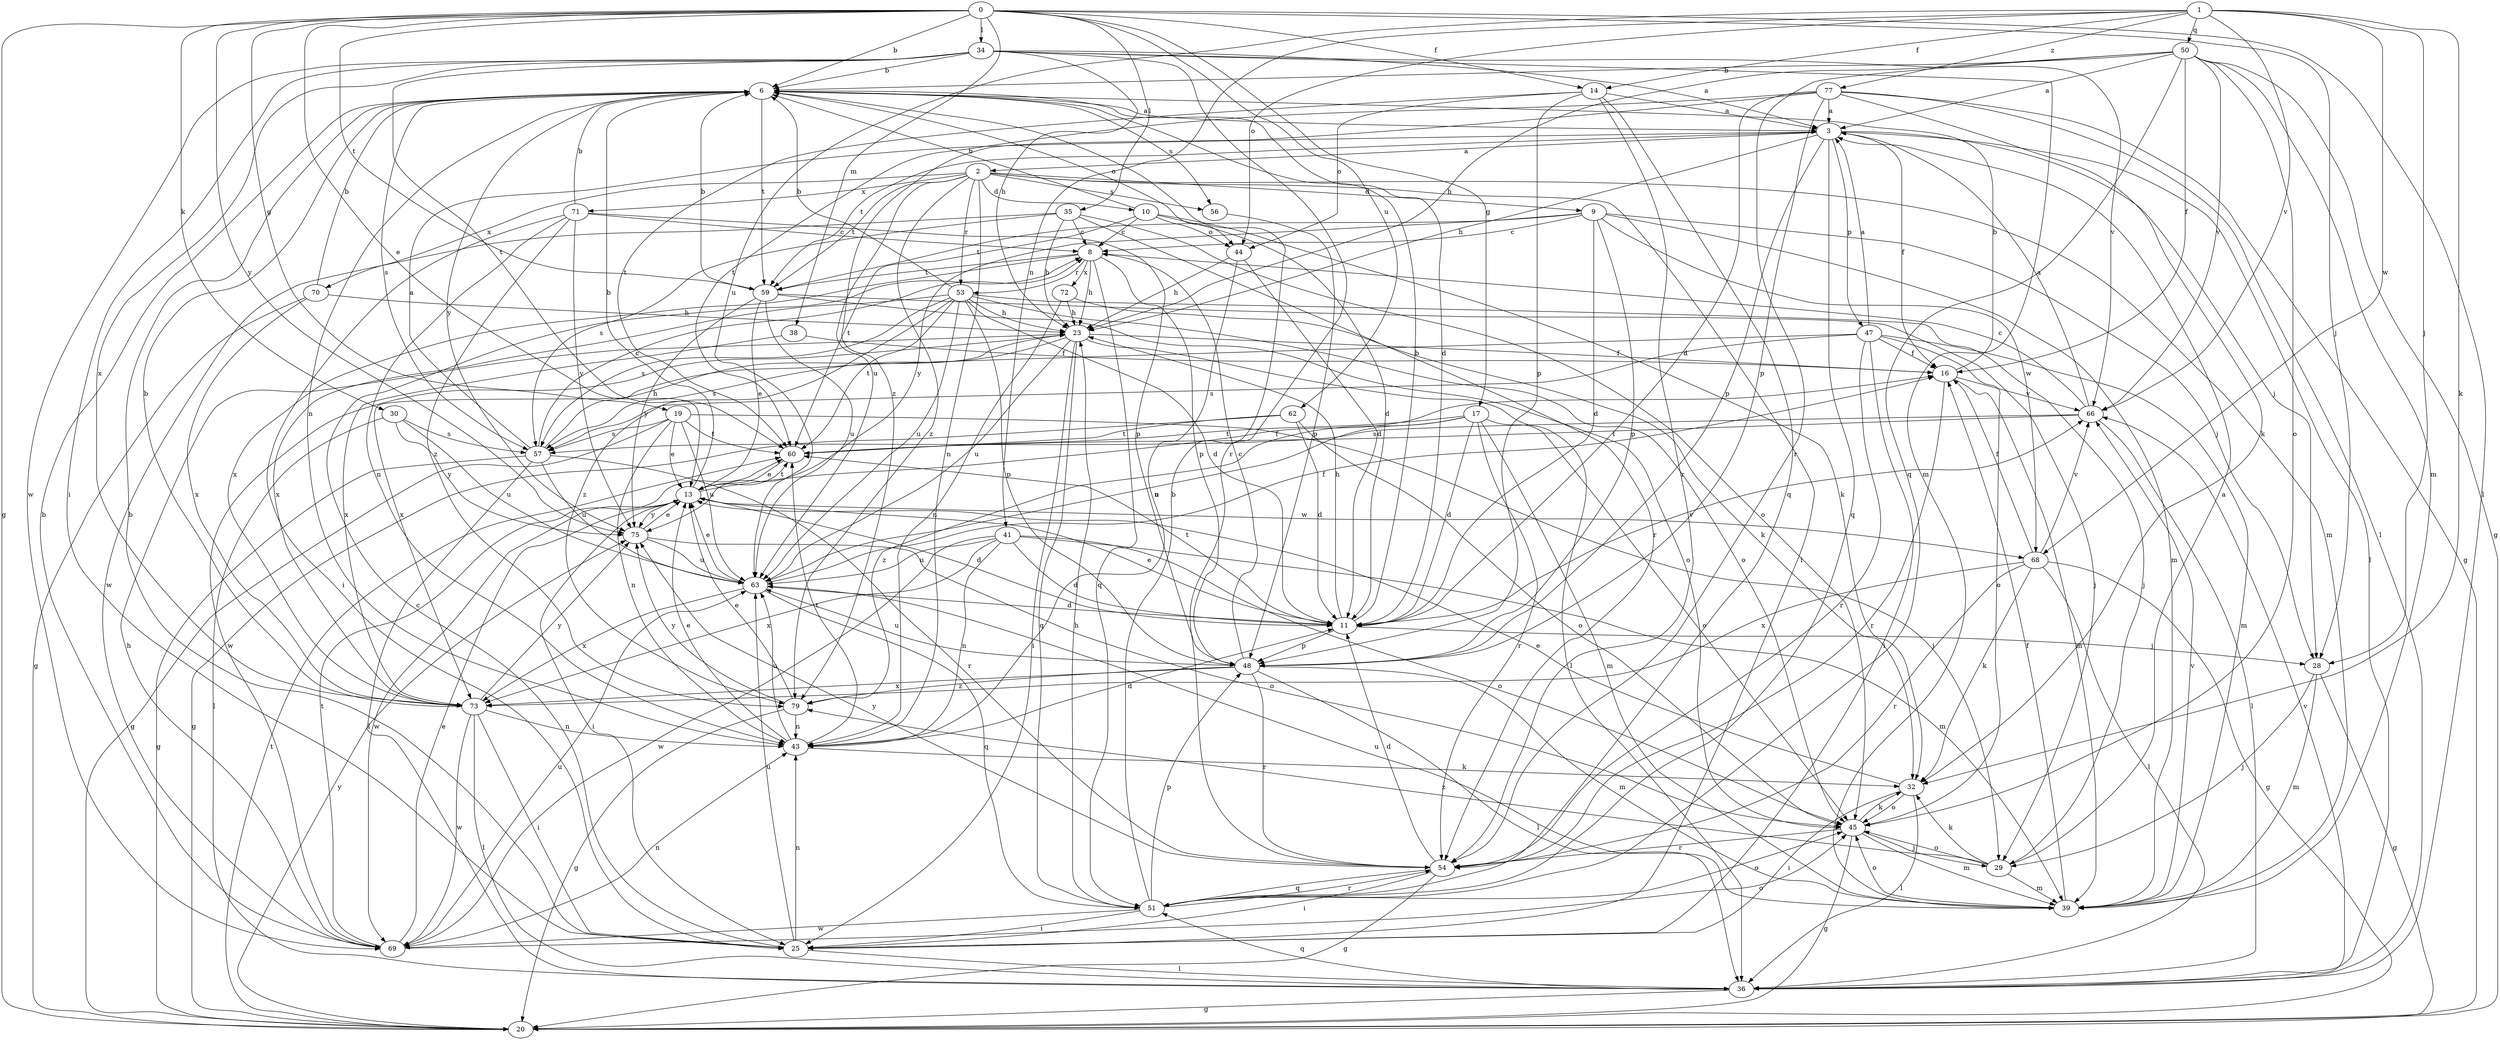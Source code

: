 strict digraph  {
0;
1;
2;
3;
6;
8;
9;
10;
11;
13;
14;
16;
17;
19;
20;
23;
25;
28;
29;
30;
32;
34;
35;
36;
38;
39;
41;
43;
44;
45;
47;
48;
50;
51;
53;
54;
56;
57;
59;
60;
62;
63;
66;
68;
69;
70;
71;
72;
73;
75;
77;
79;
0 -> 6  [label=b];
0 -> 13  [label=e];
0 -> 14  [label=f];
0 -> 17  [label=g];
0 -> 19  [label=g];
0 -> 20  [label=g];
0 -> 28  [label=j];
0 -> 30  [label=k];
0 -> 34  [label=l];
0 -> 35  [label=l];
0 -> 36  [label=l];
0 -> 38  [label=m];
0 -> 59  [label=t];
0 -> 62  [label=u];
0 -> 75  [label=y];
1 -> 14  [label=f];
1 -> 28  [label=j];
1 -> 32  [label=k];
1 -> 41  [label=n];
1 -> 44  [label=o];
1 -> 50  [label=q];
1 -> 63  [label=u];
1 -> 66  [label=v];
1 -> 68  [label=w];
1 -> 77  [label=z];
2 -> 9  [label=d];
2 -> 10  [label=d];
2 -> 25  [label=i];
2 -> 39  [label=m];
2 -> 43  [label=n];
2 -> 53  [label=r];
2 -> 56  [label=s];
2 -> 59  [label=t];
2 -> 63  [label=u];
2 -> 70  [label=x];
2 -> 71  [label=x];
2 -> 79  [label=z];
3 -> 2  [label=a];
3 -> 16  [label=f];
3 -> 23  [label=h];
3 -> 28  [label=j];
3 -> 36  [label=l];
3 -> 47  [label=p];
3 -> 48  [label=p];
3 -> 51  [label=q];
3 -> 59  [label=t];
6 -> 3  [label=a];
6 -> 11  [label=d];
6 -> 43  [label=n];
6 -> 44  [label=o];
6 -> 56  [label=s];
6 -> 57  [label=s];
6 -> 59  [label=t];
6 -> 75  [label=y];
8 -> 23  [label=h];
8 -> 48  [label=p];
8 -> 51  [label=q];
8 -> 53  [label=r];
8 -> 59  [label=t];
8 -> 72  [label=x];
8 -> 73  [label=x];
9 -> 8  [label=c];
9 -> 11  [label=d];
9 -> 28  [label=j];
9 -> 39  [label=m];
9 -> 48  [label=p];
9 -> 59  [label=t];
9 -> 68  [label=w];
9 -> 75  [label=y];
10 -> 6  [label=b];
10 -> 8  [label=c];
10 -> 11  [label=d];
10 -> 32  [label=k];
10 -> 44  [label=o];
10 -> 60  [label=t];
11 -> 6  [label=b];
11 -> 13  [label=e];
11 -> 23  [label=h];
11 -> 28  [label=j];
11 -> 48  [label=p];
11 -> 60  [label=t];
11 -> 66  [label=v];
13 -> 6  [label=b];
13 -> 11  [label=d];
13 -> 16  [label=f];
13 -> 25  [label=i];
13 -> 60  [label=t];
13 -> 68  [label=w];
13 -> 69  [label=w];
13 -> 75  [label=y];
14 -> 3  [label=a];
14 -> 44  [label=o];
14 -> 48  [label=p];
14 -> 51  [label=q];
14 -> 54  [label=r];
14 -> 60  [label=t];
16 -> 6  [label=b];
16 -> 39  [label=m];
16 -> 54  [label=r];
16 -> 66  [label=v];
17 -> 11  [label=d];
17 -> 39  [label=m];
17 -> 45  [label=o];
17 -> 54  [label=r];
17 -> 60  [label=t];
17 -> 63  [label=u];
17 -> 79  [label=z];
19 -> 13  [label=e];
19 -> 20  [label=g];
19 -> 29  [label=j];
19 -> 43  [label=n];
19 -> 57  [label=s];
19 -> 60  [label=t];
19 -> 63  [label=u];
20 -> 60  [label=t];
20 -> 75  [label=y];
23 -> 16  [label=f];
23 -> 25  [label=i];
23 -> 36  [label=l];
23 -> 51  [label=q];
23 -> 57  [label=s];
23 -> 63  [label=u];
23 -> 69  [label=w];
25 -> 6  [label=b];
25 -> 8  [label=c];
25 -> 36  [label=l];
25 -> 43  [label=n];
25 -> 63  [label=u];
28 -> 20  [label=g];
28 -> 29  [label=j];
28 -> 39  [label=m];
29 -> 3  [label=a];
29 -> 32  [label=k];
29 -> 39  [label=m];
29 -> 45  [label=o];
29 -> 79  [label=z];
30 -> 36  [label=l];
30 -> 57  [label=s];
30 -> 63  [label=u];
30 -> 75  [label=y];
32 -> 13  [label=e];
32 -> 25  [label=i];
32 -> 36  [label=l];
32 -> 45  [label=o];
34 -> 3  [label=a];
34 -> 6  [label=b];
34 -> 23  [label=h];
34 -> 25  [label=i];
34 -> 39  [label=m];
34 -> 54  [label=r];
34 -> 60  [label=t];
34 -> 66  [label=v];
34 -> 69  [label=w];
34 -> 73  [label=x];
35 -> 8  [label=c];
35 -> 23  [label=h];
35 -> 45  [label=o];
35 -> 54  [label=r];
35 -> 57  [label=s];
35 -> 69  [label=w];
36 -> 20  [label=g];
36 -> 51  [label=q];
36 -> 66  [label=v];
38 -> 16  [label=f];
38 -> 73  [label=x];
39 -> 16  [label=f];
39 -> 45  [label=o];
39 -> 63  [label=u];
39 -> 66  [label=v];
41 -> 11  [label=d];
41 -> 39  [label=m];
41 -> 43  [label=n];
41 -> 45  [label=o];
41 -> 63  [label=u];
41 -> 69  [label=w];
41 -> 73  [label=x];
43 -> 11  [label=d];
43 -> 13  [label=e];
43 -> 32  [label=k];
43 -> 60  [label=t];
43 -> 63  [label=u];
44 -> 11  [label=d];
44 -> 23  [label=h];
44 -> 43  [label=n];
45 -> 20  [label=g];
45 -> 29  [label=j];
45 -> 32  [label=k];
45 -> 39  [label=m];
45 -> 54  [label=r];
47 -> 3  [label=a];
47 -> 16  [label=f];
47 -> 25  [label=i];
47 -> 39  [label=m];
47 -> 45  [label=o];
47 -> 54  [label=r];
47 -> 57  [label=s];
47 -> 73  [label=x];
48 -> 8  [label=c];
48 -> 36  [label=l];
48 -> 39  [label=m];
48 -> 54  [label=r];
48 -> 63  [label=u];
48 -> 73  [label=x];
48 -> 79  [label=z];
50 -> 3  [label=a];
50 -> 6  [label=b];
50 -> 16  [label=f];
50 -> 20  [label=g];
50 -> 23  [label=h];
50 -> 39  [label=m];
50 -> 45  [label=o];
50 -> 51  [label=q];
50 -> 54  [label=r];
50 -> 66  [label=v];
51 -> 6  [label=b];
51 -> 23  [label=h];
51 -> 25  [label=i];
51 -> 45  [label=o];
51 -> 48  [label=p];
51 -> 54  [label=r];
51 -> 69  [label=w];
53 -> 6  [label=b];
53 -> 11  [label=d];
53 -> 23  [label=h];
53 -> 29  [label=j];
53 -> 45  [label=o];
53 -> 48  [label=p];
53 -> 57  [label=s];
53 -> 60  [label=t];
53 -> 63  [label=u];
53 -> 73  [label=x];
53 -> 79  [label=z];
54 -> 11  [label=d];
54 -> 20  [label=g];
54 -> 25  [label=i];
54 -> 51  [label=q];
54 -> 75  [label=y];
56 -> 48  [label=p];
57 -> 3  [label=a];
57 -> 8  [label=c];
57 -> 20  [label=g];
57 -> 23  [label=h];
57 -> 36  [label=l];
57 -> 54  [label=r];
57 -> 63  [label=u];
59 -> 6  [label=b];
59 -> 13  [label=e];
59 -> 29  [label=j];
59 -> 45  [label=o];
59 -> 63  [label=u];
59 -> 75  [label=y];
60 -> 13  [label=e];
62 -> 11  [label=d];
62 -> 20  [label=g];
62 -> 45  [label=o];
62 -> 60  [label=t];
63 -> 11  [label=d];
63 -> 13  [label=e];
63 -> 16  [label=f];
63 -> 51  [label=q];
63 -> 73  [label=x];
66 -> 3  [label=a];
66 -> 8  [label=c];
66 -> 36  [label=l];
66 -> 57  [label=s];
66 -> 60  [label=t];
68 -> 16  [label=f];
68 -> 20  [label=g];
68 -> 32  [label=k];
68 -> 36  [label=l];
68 -> 54  [label=r];
68 -> 66  [label=v];
68 -> 73  [label=x];
69 -> 6  [label=b];
69 -> 13  [label=e];
69 -> 23  [label=h];
69 -> 43  [label=n];
69 -> 45  [label=o];
69 -> 60  [label=t];
69 -> 63  [label=u];
70 -> 6  [label=b];
70 -> 20  [label=g];
70 -> 23  [label=h];
70 -> 73  [label=x];
71 -> 6  [label=b];
71 -> 8  [label=c];
71 -> 25  [label=i];
71 -> 43  [label=n];
71 -> 48  [label=p];
71 -> 75  [label=y];
71 -> 79  [label=z];
72 -> 23  [label=h];
72 -> 32  [label=k];
72 -> 43  [label=n];
73 -> 6  [label=b];
73 -> 25  [label=i];
73 -> 36  [label=l];
73 -> 43  [label=n];
73 -> 69  [label=w];
73 -> 75  [label=y];
75 -> 13  [label=e];
75 -> 45  [label=o];
75 -> 63  [label=u];
77 -> 3  [label=a];
77 -> 11  [label=d];
77 -> 20  [label=g];
77 -> 32  [label=k];
77 -> 36  [label=l];
77 -> 48  [label=p];
77 -> 60  [label=t];
77 -> 79  [label=z];
79 -> 13  [label=e];
79 -> 20  [label=g];
79 -> 43  [label=n];
79 -> 75  [label=y];
}
